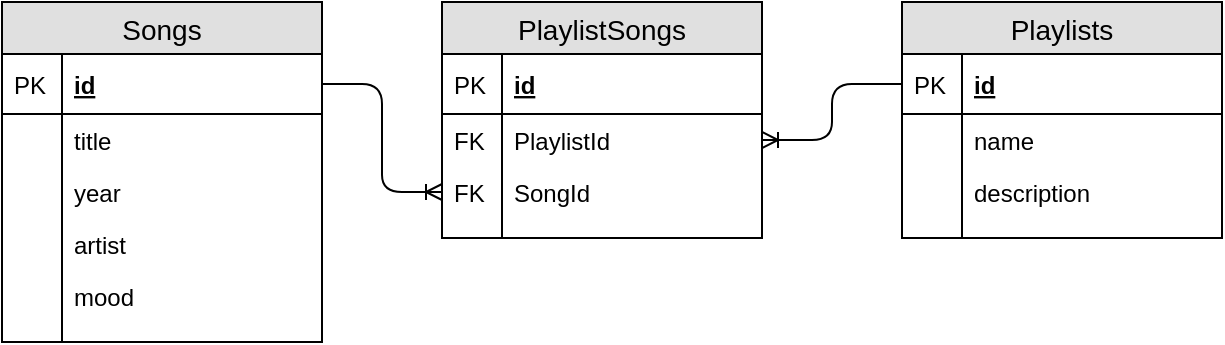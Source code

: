 <mxfile version="12.7.6" type="device"><diagram id="Y8u2Oybe4AASJ3_zM9yW" name="Page-1"><mxGraphModel dx="1355" dy="776" grid="1" gridSize="10" guides="1" tooltips="1" connect="1" arrows="1" fold="1" page="1" pageScale="1" pageWidth="850" pageHeight="1100" math="0" shadow="0"><root><mxCell id="0"/><mxCell id="1" parent="0"/><mxCell id="KF4-2pLAQntZXBJ5E3j_-5" value="Playlists" style="swimlane;fontStyle=0;childLayout=stackLayout;horizontal=1;startSize=26;fillColor=#e0e0e0;horizontalStack=0;resizeParent=1;resizeParentMax=0;resizeLast=0;collapsible=1;marginBottom=0;swimlaneFillColor=#ffffff;align=center;fontSize=14;" vertex="1" parent="1"><mxGeometry x="570" y="160" width="160" height="118" as="geometry"/></mxCell><mxCell id="KF4-2pLAQntZXBJ5E3j_-6" value="id" style="shape=partialRectangle;top=0;left=0;right=0;bottom=1;align=left;verticalAlign=middle;fillColor=none;spacingLeft=34;spacingRight=4;overflow=hidden;rotatable=0;points=[[0,0.5],[1,0.5]];portConstraint=eastwest;dropTarget=0;fontStyle=5;fontSize=12;" vertex="1" parent="KF4-2pLAQntZXBJ5E3j_-5"><mxGeometry y="26" width="160" height="30" as="geometry"/></mxCell><mxCell id="KF4-2pLAQntZXBJ5E3j_-7" value="PK" style="shape=partialRectangle;top=0;left=0;bottom=0;fillColor=none;align=left;verticalAlign=middle;spacingLeft=4;spacingRight=4;overflow=hidden;rotatable=0;points=[];portConstraint=eastwest;part=1;fontSize=12;" vertex="1" connectable="0" parent="KF4-2pLAQntZXBJ5E3j_-6"><mxGeometry width="30" height="30" as="geometry"/></mxCell><mxCell id="KF4-2pLAQntZXBJ5E3j_-8" value="name" style="shape=partialRectangle;top=0;left=0;right=0;bottom=0;align=left;verticalAlign=top;fillColor=none;spacingLeft=34;spacingRight=4;overflow=hidden;rotatable=0;points=[[0,0.5],[1,0.5]];portConstraint=eastwest;dropTarget=0;fontSize=12;" vertex="1" parent="KF4-2pLAQntZXBJ5E3j_-5"><mxGeometry y="56" width="160" height="26" as="geometry"/></mxCell><mxCell id="KF4-2pLAQntZXBJ5E3j_-9" value="" style="shape=partialRectangle;top=0;left=0;bottom=0;fillColor=none;align=left;verticalAlign=top;spacingLeft=4;spacingRight=4;overflow=hidden;rotatable=0;points=[];portConstraint=eastwest;part=1;fontSize=12;" vertex="1" connectable="0" parent="KF4-2pLAQntZXBJ5E3j_-8"><mxGeometry width="30" height="26" as="geometry"/></mxCell><mxCell id="KF4-2pLAQntZXBJ5E3j_-10" value="description" style="shape=partialRectangle;top=0;left=0;right=0;bottom=0;align=left;verticalAlign=top;fillColor=none;spacingLeft=34;spacingRight=4;overflow=hidden;rotatable=0;points=[[0,0.5],[1,0.5]];portConstraint=eastwest;dropTarget=0;fontSize=12;" vertex="1" parent="KF4-2pLAQntZXBJ5E3j_-5"><mxGeometry y="82" width="160" height="26" as="geometry"/></mxCell><mxCell id="KF4-2pLAQntZXBJ5E3j_-11" value="" style="shape=partialRectangle;top=0;left=0;bottom=0;fillColor=none;align=left;verticalAlign=top;spacingLeft=4;spacingRight=4;overflow=hidden;rotatable=0;points=[];portConstraint=eastwest;part=1;fontSize=12;" vertex="1" connectable="0" parent="KF4-2pLAQntZXBJ5E3j_-10"><mxGeometry width="30" height="26" as="geometry"/></mxCell><mxCell id="KF4-2pLAQntZXBJ5E3j_-14" value="" style="shape=partialRectangle;top=0;left=0;right=0;bottom=0;align=left;verticalAlign=top;fillColor=none;spacingLeft=34;spacingRight=4;overflow=hidden;rotatable=0;points=[[0,0.5],[1,0.5]];portConstraint=eastwest;dropTarget=0;fontSize=12;" vertex="1" parent="KF4-2pLAQntZXBJ5E3j_-5"><mxGeometry y="108" width="160" height="10" as="geometry"/></mxCell><mxCell id="KF4-2pLAQntZXBJ5E3j_-15" value="" style="shape=partialRectangle;top=0;left=0;bottom=0;fillColor=none;align=left;verticalAlign=top;spacingLeft=4;spacingRight=4;overflow=hidden;rotatable=0;points=[];portConstraint=eastwest;part=1;fontSize=12;" vertex="1" connectable="0" parent="KF4-2pLAQntZXBJ5E3j_-14"><mxGeometry width="30" height="10" as="geometry"/></mxCell><mxCell id="KF4-2pLAQntZXBJ5E3j_-16" value="PlaylistSongs" style="swimlane;fontStyle=0;childLayout=stackLayout;horizontal=1;startSize=26;fillColor=#e0e0e0;horizontalStack=0;resizeParent=1;resizeParentMax=0;resizeLast=0;collapsible=1;marginBottom=0;swimlaneFillColor=#ffffff;align=center;fontSize=14;" vertex="1" parent="1"><mxGeometry x="340" y="160" width="160" height="118" as="geometry"/></mxCell><mxCell id="KF4-2pLAQntZXBJ5E3j_-17" value="id" style="shape=partialRectangle;top=0;left=0;right=0;bottom=1;align=left;verticalAlign=middle;fillColor=none;spacingLeft=34;spacingRight=4;overflow=hidden;rotatable=0;points=[[0,0.5],[1,0.5]];portConstraint=eastwest;dropTarget=0;fontStyle=5;fontSize=12;" vertex="1" parent="KF4-2pLAQntZXBJ5E3j_-16"><mxGeometry y="26" width="160" height="30" as="geometry"/></mxCell><mxCell id="KF4-2pLAQntZXBJ5E3j_-18" value="PK" style="shape=partialRectangle;top=0;left=0;bottom=0;fillColor=none;align=left;verticalAlign=middle;spacingLeft=4;spacingRight=4;overflow=hidden;rotatable=0;points=[];portConstraint=eastwest;part=1;fontSize=12;" vertex="1" connectable="0" parent="KF4-2pLAQntZXBJ5E3j_-17"><mxGeometry width="30" height="30" as="geometry"/></mxCell><mxCell id="KF4-2pLAQntZXBJ5E3j_-19" value="PlaylistId" style="shape=partialRectangle;top=0;left=0;right=0;bottom=0;align=left;verticalAlign=top;fillColor=none;spacingLeft=34;spacingRight=4;overflow=hidden;rotatable=0;points=[[0,0.5],[1,0.5]];portConstraint=eastwest;dropTarget=0;fontSize=12;" vertex="1" parent="KF4-2pLAQntZXBJ5E3j_-16"><mxGeometry y="56" width="160" height="26" as="geometry"/></mxCell><mxCell id="KF4-2pLAQntZXBJ5E3j_-20" value="FK" style="shape=partialRectangle;top=0;left=0;bottom=0;fillColor=none;align=left;verticalAlign=top;spacingLeft=4;spacingRight=4;overflow=hidden;rotatable=0;points=[];portConstraint=eastwest;part=1;fontSize=12;" vertex="1" connectable="0" parent="KF4-2pLAQntZXBJ5E3j_-19"><mxGeometry width="30" height="26" as="geometry"/></mxCell><mxCell id="KF4-2pLAQntZXBJ5E3j_-21" value="SongId" style="shape=partialRectangle;top=0;left=0;right=0;bottom=0;align=left;verticalAlign=top;fillColor=none;spacingLeft=34;spacingRight=4;overflow=hidden;rotatable=0;points=[[0,0.5],[1,0.5]];portConstraint=eastwest;dropTarget=0;fontSize=12;" vertex="1" parent="KF4-2pLAQntZXBJ5E3j_-16"><mxGeometry y="82" width="160" height="26" as="geometry"/></mxCell><mxCell id="KF4-2pLAQntZXBJ5E3j_-22" value="FK" style="shape=partialRectangle;top=0;left=0;bottom=0;fillColor=none;align=left;verticalAlign=top;spacingLeft=4;spacingRight=4;overflow=hidden;rotatable=0;points=[];portConstraint=eastwest;part=1;fontSize=12;" vertex="1" connectable="0" parent="KF4-2pLAQntZXBJ5E3j_-21"><mxGeometry width="30" height="26" as="geometry"/></mxCell><mxCell id="KF4-2pLAQntZXBJ5E3j_-25" value="" style="shape=partialRectangle;top=0;left=0;right=0;bottom=0;align=left;verticalAlign=top;fillColor=none;spacingLeft=34;spacingRight=4;overflow=hidden;rotatable=0;points=[[0,0.5],[1,0.5]];portConstraint=eastwest;dropTarget=0;fontSize=12;" vertex="1" parent="KF4-2pLAQntZXBJ5E3j_-16"><mxGeometry y="108" width="160" height="10" as="geometry"/></mxCell><mxCell id="KF4-2pLAQntZXBJ5E3j_-26" value="" style="shape=partialRectangle;top=0;left=0;bottom=0;fillColor=none;align=left;verticalAlign=top;spacingLeft=4;spacingRight=4;overflow=hidden;rotatable=0;points=[];portConstraint=eastwest;part=1;fontSize=12;" vertex="1" connectable="0" parent="KF4-2pLAQntZXBJ5E3j_-25"><mxGeometry width="30" height="10" as="geometry"/></mxCell><mxCell id="KF4-2pLAQntZXBJ5E3j_-27" value="Songs" style="swimlane;fontStyle=0;childLayout=stackLayout;horizontal=1;startSize=26;fillColor=#e0e0e0;horizontalStack=0;resizeParent=1;resizeParentMax=0;resizeLast=0;collapsible=1;marginBottom=0;swimlaneFillColor=#ffffff;align=center;fontSize=14;" vertex="1" parent="1"><mxGeometry x="120" y="160" width="160" height="170" as="geometry"/></mxCell><mxCell id="KF4-2pLAQntZXBJ5E3j_-28" value="id" style="shape=partialRectangle;top=0;left=0;right=0;bottom=1;align=left;verticalAlign=middle;fillColor=none;spacingLeft=34;spacingRight=4;overflow=hidden;rotatable=0;points=[[0,0.5],[1,0.5]];portConstraint=eastwest;dropTarget=0;fontStyle=5;fontSize=12;" vertex="1" parent="KF4-2pLAQntZXBJ5E3j_-27"><mxGeometry y="26" width="160" height="30" as="geometry"/></mxCell><mxCell id="KF4-2pLAQntZXBJ5E3j_-29" value="PK" style="shape=partialRectangle;top=0;left=0;bottom=0;fillColor=none;align=left;verticalAlign=middle;spacingLeft=4;spacingRight=4;overflow=hidden;rotatable=0;points=[];portConstraint=eastwest;part=1;fontSize=12;" vertex="1" connectable="0" parent="KF4-2pLAQntZXBJ5E3j_-28"><mxGeometry width="30" height="30" as="geometry"/></mxCell><mxCell id="KF4-2pLAQntZXBJ5E3j_-30" value="title" style="shape=partialRectangle;top=0;left=0;right=0;bottom=0;align=left;verticalAlign=top;fillColor=none;spacingLeft=34;spacingRight=4;overflow=hidden;rotatable=0;points=[[0,0.5],[1,0.5]];portConstraint=eastwest;dropTarget=0;fontSize=12;" vertex="1" parent="KF4-2pLAQntZXBJ5E3j_-27"><mxGeometry y="56" width="160" height="26" as="geometry"/></mxCell><mxCell id="KF4-2pLAQntZXBJ5E3j_-31" value="" style="shape=partialRectangle;top=0;left=0;bottom=0;fillColor=none;align=left;verticalAlign=top;spacingLeft=4;spacingRight=4;overflow=hidden;rotatable=0;points=[];portConstraint=eastwest;part=1;fontSize=12;" vertex="1" connectable="0" parent="KF4-2pLAQntZXBJ5E3j_-30"><mxGeometry width="30" height="26" as="geometry"/></mxCell><mxCell id="KF4-2pLAQntZXBJ5E3j_-32" value="year" style="shape=partialRectangle;top=0;left=0;right=0;bottom=0;align=left;verticalAlign=top;fillColor=none;spacingLeft=34;spacingRight=4;overflow=hidden;rotatable=0;points=[[0,0.5],[1,0.5]];portConstraint=eastwest;dropTarget=0;fontSize=12;" vertex="1" parent="KF4-2pLAQntZXBJ5E3j_-27"><mxGeometry y="82" width="160" height="26" as="geometry"/></mxCell><mxCell id="KF4-2pLAQntZXBJ5E3j_-33" value="" style="shape=partialRectangle;top=0;left=0;bottom=0;fillColor=none;align=left;verticalAlign=top;spacingLeft=4;spacingRight=4;overflow=hidden;rotatable=0;points=[];portConstraint=eastwest;part=1;fontSize=12;" vertex="1" connectable="0" parent="KF4-2pLAQntZXBJ5E3j_-32"><mxGeometry width="30" height="26" as="geometry"/></mxCell><mxCell id="KF4-2pLAQntZXBJ5E3j_-34" value="artist" style="shape=partialRectangle;top=0;left=0;right=0;bottom=0;align=left;verticalAlign=top;fillColor=none;spacingLeft=34;spacingRight=4;overflow=hidden;rotatable=0;points=[[0,0.5],[1,0.5]];portConstraint=eastwest;dropTarget=0;fontSize=12;" vertex="1" parent="KF4-2pLAQntZXBJ5E3j_-27"><mxGeometry y="108" width="160" height="26" as="geometry"/></mxCell><mxCell id="KF4-2pLAQntZXBJ5E3j_-35" value="" style="shape=partialRectangle;top=0;left=0;bottom=0;fillColor=none;align=left;verticalAlign=top;spacingLeft=4;spacingRight=4;overflow=hidden;rotatable=0;points=[];portConstraint=eastwest;part=1;fontSize=12;" vertex="1" connectable="0" parent="KF4-2pLAQntZXBJ5E3j_-34"><mxGeometry width="30" height="26" as="geometry"/></mxCell><mxCell id="KF4-2pLAQntZXBJ5E3j_-49" value="mood" style="shape=partialRectangle;top=0;left=0;right=0;bottom=0;align=left;verticalAlign=top;fillColor=none;spacingLeft=34;spacingRight=4;overflow=hidden;rotatable=0;points=[[0,0.5],[1,0.5]];portConstraint=eastwest;dropTarget=0;fontSize=12;" vertex="1" parent="KF4-2pLAQntZXBJ5E3j_-27"><mxGeometry y="134" width="160" height="26" as="geometry"/></mxCell><mxCell id="KF4-2pLAQntZXBJ5E3j_-50" value="" style="shape=partialRectangle;top=0;left=0;bottom=0;fillColor=none;align=left;verticalAlign=top;spacingLeft=4;spacingRight=4;overflow=hidden;rotatable=0;points=[];portConstraint=eastwest;part=1;fontSize=12;" vertex="1" connectable="0" parent="KF4-2pLAQntZXBJ5E3j_-49"><mxGeometry width="30" height="26" as="geometry"/></mxCell><mxCell id="KF4-2pLAQntZXBJ5E3j_-36" value="" style="shape=partialRectangle;top=0;left=0;right=0;bottom=0;align=left;verticalAlign=top;fillColor=none;spacingLeft=34;spacingRight=4;overflow=hidden;rotatable=0;points=[[0,0.5],[1,0.5]];portConstraint=eastwest;dropTarget=0;fontSize=12;" vertex="1" parent="KF4-2pLAQntZXBJ5E3j_-27"><mxGeometry y="160" width="160" height="10" as="geometry"/></mxCell><mxCell id="KF4-2pLAQntZXBJ5E3j_-37" value="" style="shape=partialRectangle;top=0;left=0;bottom=0;fillColor=none;align=left;verticalAlign=top;spacingLeft=4;spacingRight=4;overflow=hidden;rotatable=0;points=[];portConstraint=eastwest;part=1;fontSize=12;" vertex="1" connectable="0" parent="KF4-2pLAQntZXBJ5E3j_-36"><mxGeometry width="30" height="10" as="geometry"/></mxCell><mxCell id="KF4-2pLAQntZXBJ5E3j_-51" value="" style="edgeStyle=entityRelationEdgeStyle;fontSize=12;html=1;endArrow=ERoneToMany;exitX=1;exitY=0.5;exitDx=0;exitDy=0;entryX=0;entryY=0.5;entryDx=0;entryDy=0;" edge="1" parent="1" source="KF4-2pLAQntZXBJ5E3j_-28" target="KF4-2pLAQntZXBJ5E3j_-21"><mxGeometry width="100" height="100" relative="1" as="geometry"><mxPoint x="320" y="450" as="sourcePoint"/><mxPoint x="420" y="350" as="targetPoint"/></mxGeometry></mxCell><mxCell id="KF4-2pLAQntZXBJ5E3j_-52" value="" style="fontSize=12;html=1;endArrow=ERoneToMany;exitX=0;exitY=0.5;exitDx=0;exitDy=0;entryX=1;entryY=0.5;entryDx=0;entryDy=0;edgeStyle=orthogonalEdgeStyle;" edge="1" parent="1" source="KF4-2pLAQntZXBJ5E3j_-6" target="KF4-2pLAQntZXBJ5E3j_-19"><mxGeometry width="100" height="100" relative="1" as="geometry"><mxPoint x="260" y="211" as="sourcePoint"/><mxPoint x="350" y="265" as="targetPoint"/></mxGeometry></mxCell></root></mxGraphModel></diagram></mxfile>
